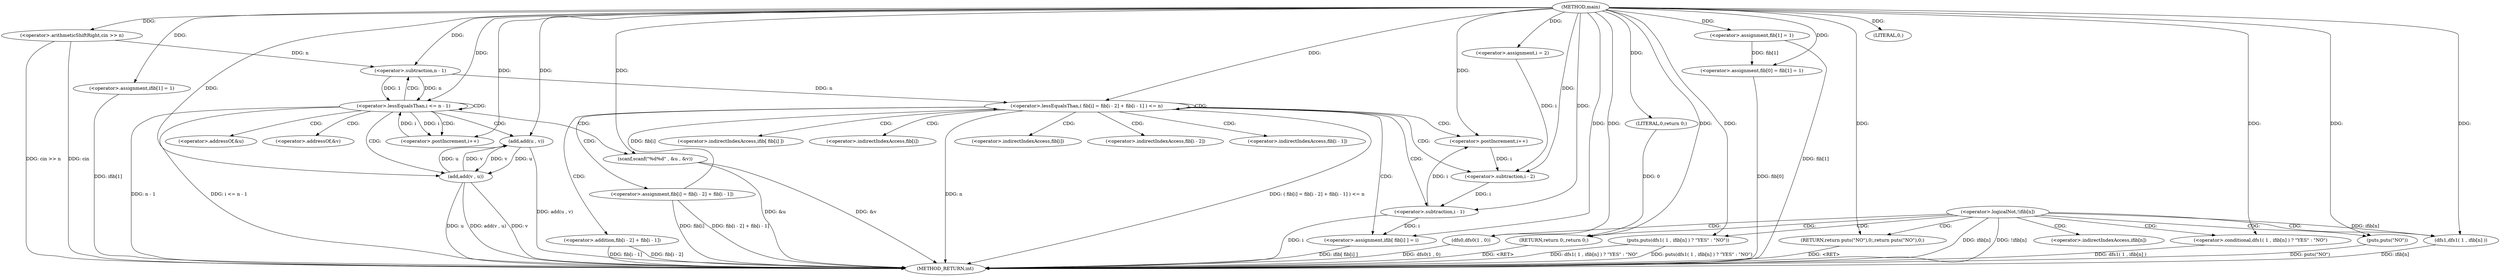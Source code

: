 digraph "main" {  
"1000433" [label = "(METHOD,main)" ]
"1000536" [label = "(METHOD_RETURN,int)" ]
"1000435" [label = "(<operator>.arithmeticShiftRight,cin >> n)" ]
"1000522" [label = "(dfs0,dfs0(1 , 0))" ]
"1000525" [label = "(puts,puts(dfs1( 1 , ifib[n] ) ? \"YES\" : \"NO\"))" ]
"1000534" [label = "(RETURN,return 0;,return 0;)" ]
"1000445" [label = "(<operator>.lessEqualsThan,i <= n - 1)" ]
"1000450" [label = "(<operator>.postIncrement,i++)" ]
"1000467" [label = "(<operator>.assignment,fib[0] = fib[1] = 1)" ]
"1000476" [label = "(<operator>.assignment,ifib[1] = 1)" ]
"1000483" [label = "(<operator>.assignment,i = 2)" ]
"1000486" [label = "(<operator>.lessEqualsThan,( fib[i] = fib[i - 2] + fib[i - 1] ) <= n)" ]
"1000503" [label = "(<operator>.postIncrement,i++)" ]
"1000505" [label = "(<operator>.assignment,ifib[ fib[i] ] = i)" ]
"1000513" [label = "(<operator>.logicalNot,!ifib[n])" ]
"1000517" [label = "(RETURN,return puts(\"NO\"),0;,return puts(\"NO\"),0;)" ]
"1000535" [label = "(LITERAL,0,return 0;)" ]
"1000453" [label = "(scanf,scanf(\"%d%d\" , &u , &v))" ]
"1000526" [label = "(<operator>.conditional,dfs1( 1 , ifib[n] ) ? \"YES\" : \"NO\")" ]
"1000447" [label = "(<operator>.subtraction,n - 1)" ]
"1000460" [label = "(add,add(u , v))" ]
"1000463" [label = "(add,add(v , u))" ]
"1000471" [label = "(<operator>.assignment,fib[1] = 1)" ]
"1000487" [label = "(<operator>.assignment,fib[i] = fib[i - 2] + fib[i - 1])" ]
"1000519" [label = "(puts,puts(\"NO\"))" ]
"1000521" [label = "(LITERAL,0,)" ]
"1000527" [label = "(dfs1,dfs1( 1 , ifib[n] ))" ]
"1000491" [label = "(<operator>.addition,fib[i - 2] + fib[i - 1])" ]
"1000494" [label = "(<operator>.subtraction,i - 2)" ]
"1000499" [label = "(<operator>.subtraction,i - 1)" ]
"1000506" [label = "(<operator>.indirectIndexAccess,ifib[ fib[i] ])" ]
"1000455" [label = "(<operator>.addressOf,&u)" ]
"1000457" [label = "(<operator>.addressOf,&v)" ]
"1000488" [label = "(<operator>.indirectIndexAccess,fib[i])" ]
"1000508" [label = "(<operator>.indirectIndexAccess,fib[i])" ]
"1000529" [label = "(<operator>.indirectIndexAccess,ifib[n])" ]
"1000492" [label = "(<operator>.indirectIndexAccess,fib[i - 2])" ]
"1000497" [label = "(<operator>.indirectIndexAccess,fib[i - 1])" ]
  "1000435" -> "1000536"  [ label = "DDG: cin >> n"] 
  "1000445" -> "1000536"  [ label = "DDG: n - 1"] 
  "1000445" -> "1000536"  [ label = "DDG: i <= n - 1"] 
  "1000467" -> "1000536"  [ label = "DDG: fib[0]"] 
  "1000471" -> "1000536"  [ label = "DDG: fib[1]"] 
  "1000476" -> "1000536"  [ label = "DDG: ifib[1]"] 
  "1000487" -> "1000536"  [ label = "DDG: fib[i]"] 
  "1000491" -> "1000536"  [ label = "DDG: fib[i - 2]"] 
  "1000499" -> "1000536"  [ label = "DDG: i"] 
  "1000491" -> "1000536"  [ label = "DDG: fib[i - 1]"] 
  "1000487" -> "1000536"  [ label = "DDG: fib[i - 2] + fib[i - 1]"] 
  "1000486" -> "1000536"  [ label = "DDG: n"] 
  "1000486" -> "1000536"  [ label = "DDG: ( fib[i] = fib[i - 2] + fib[i - 1] ) <= n"] 
  "1000513" -> "1000536"  [ label = "DDG: ifib[n]"] 
  "1000513" -> "1000536"  [ label = "DDG: !ifib[n]"] 
  "1000522" -> "1000536"  [ label = "DDG: dfs0(1 , 0)"] 
  "1000527" -> "1000536"  [ label = "DDG: ifib[n]"] 
  "1000526" -> "1000536"  [ label = "DDG: dfs1( 1 , ifib[n] )"] 
  "1000525" -> "1000536"  [ label = "DDG: dfs1( 1 , ifib[n] ) ? \"YES\" : \"NO\""] 
  "1000525" -> "1000536"  [ label = "DDG: puts(dfs1( 1 , ifib[n] ) ? \"YES\" : \"NO\")"] 
  "1000519" -> "1000536"  [ label = "DDG: puts(\"NO\")"] 
  "1000505" -> "1000536"  [ label = "DDG: ifib[ fib[i] ]"] 
  "1000453" -> "1000536"  [ label = "DDG: &u"] 
  "1000453" -> "1000536"  [ label = "DDG: &v"] 
  "1000460" -> "1000536"  [ label = "DDG: add(u , v)"] 
  "1000463" -> "1000536"  [ label = "DDG: v"] 
  "1000463" -> "1000536"  [ label = "DDG: u"] 
  "1000463" -> "1000536"  [ label = "DDG: add(v , u)"] 
  "1000517" -> "1000536"  [ label = "DDG: <RET>"] 
  "1000534" -> "1000536"  [ label = "DDG: <RET>"] 
  "1000435" -> "1000536"  [ label = "DDG: cin"] 
  "1000535" -> "1000534"  [ label = "DDG: 0"] 
  "1000433" -> "1000534"  [ label = "DDG: "] 
  "1000433" -> "1000435"  [ label = "DDG: "] 
  "1000433" -> "1000476"  [ label = "DDG: "] 
  "1000433" -> "1000483"  [ label = "DDG: "] 
  "1000499" -> "1000505"  [ label = "DDG: i"] 
  "1000433" -> "1000505"  [ label = "DDG: "] 
  "1000433" -> "1000517"  [ label = "DDG: "] 
  "1000433" -> "1000522"  [ label = "DDG: "] 
  "1000433" -> "1000525"  [ label = "DDG: "] 
  "1000433" -> "1000535"  [ label = "DDG: "] 
  "1000450" -> "1000445"  [ label = "DDG: i"] 
  "1000433" -> "1000445"  [ label = "DDG: "] 
  "1000447" -> "1000445"  [ label = "DDG: 1"] 
  "1000447" -> "1000445"  [ label = "DDG: n"] 
  "1000445" -> "1000450"  [ label = "DDG: i"] 
  "1000433" -> "1000450"  [ label = "DDG: "] 
  "1000433" -> "1000453"  [ label = "DDG: "] 
  "1000471" -> "1000467"  [ label = "DDG: fib[1]"] 
  "1000433" -> "1000467"  [ label = "DDG: "] 
  "1000487" -> "1000486"  [ label = "DDG: fib[i]"] 
  "1000447" -> "1000486"  [ label = "DDG: n"] 
  "1000433" -> "1000486"  [ label = "DDG: "] 
  "1000433" -> "1000503"  [ label = "DDG: "] 
  "1000499" -> "1000503"  [ label = "DDG: i"] 
  "1000433" -> "1000526"  [ label = "DDG: "] 
  "1000435" -> "1000447"  [ label = "DDG: n"] 
  "1000433" -> "1000447"  [ label = "DDG: "] 
  "1000433" -> "1000471"  [ label = "DDG: "] 
  "1000433" -> "1000521"  [ label = "DDG: "] 
  "1000433" -> "1000527"  [ label = "DDG: "] 
  "1000513" -> "1000527"  [ label = "DDG: ifib[n]"] 
  "1000463" -> "1000460"  [ label = "DDG: u"] 
  "1000433" -> "1000460"  [ label = "DDG: "] 
  "1000463" -> "1000460"  [ label = "DDG: v"] 
  "1000460" -> "1000463"  [ label = "DDG: v"] 
  "1000433" -> "1000463"  [ label = "DDG: "] 
  "1000460" -> "1000463"  [ label = "DDG: u"] 
  "1000433" -> "1000519"  [ label = "DDG: "] 
  "1000483" -> "1000494"  [ label = "DDG: i"] 
  "1000503" -> "1000494"  [ label = "DDG: i"] 
  "1000433" -> "1000494"  [ label = "DDG: "] 
  "1000494" -> "1000499"  [ label = "DDG: i"] 
  "1000433" -> "1000499"  [ label = "DDG: "] 
  "1000445" -> "1000453"  [ label = "CDG: "] 
  "1000445" -> "1000447"  [ label = "CDG: "] 
  "1000445" -> "1000463"  [ label = "CDG: "] 
  "1000445" -> "1000457"  [ label = "CDG: "] 
  "1000445" -> "1000450"  [ label = "CDG: "] 
  "1000445" -> "1000445"  [ label = "CDG: "] 
  "1000445" -> "1000455"  [ label = "CDG: "] 
  "1000445" -> "1000460"  [ label = "CDG: "] 
  "1000486" -> "1000503"  [ label = "CDG: "] 
  "1000486" -> "1000508"  [ label = "CDG: "] 
  "1000486" -> "1000491"  [ label = "CDG: "] 
  "1000486" -> "1000494"  [ label = "CDG: "] 
  "1000486" -> "1000486"  [ label = "CDG: "] 
  "1000486" -> "1000488"  [ label = "CDG: "] 
  "1000486" -> "1000497"  [ label = "CDG: "] 
  "1000486" -> "1000499"  [ label = "CDG: "] 
  "1000486" -> "1000506"  [ label = "CDG: "] 
  "1000486" -> "1000487"  [ label = "CDG: "] 
  "1000486" -> "1000492"  [ label = "CDG: "] 
  "1000486" -> "1000505"  [ label = "CDG: "] 
  "1000513" -> "1000526"  [ label = "CDG: "] 
  "1000513" -> "1000525"  [ label = "CDG: "] 
  "1000513" -> "1000529"  [ label = "CDG: "] 
  "1000513" -> "1000519"  [ label = "CDG: "] 
  "1000513" -> "1000517"  [ label = "CDG: "] 
  "1000513" -> "1000534"  [ label = "CDG: "] 
  "1000513" -> "1000522"  [ label = "CDG: "] 
  "1000513" -> "1000527"  [ label = "CDG: "] 
}
